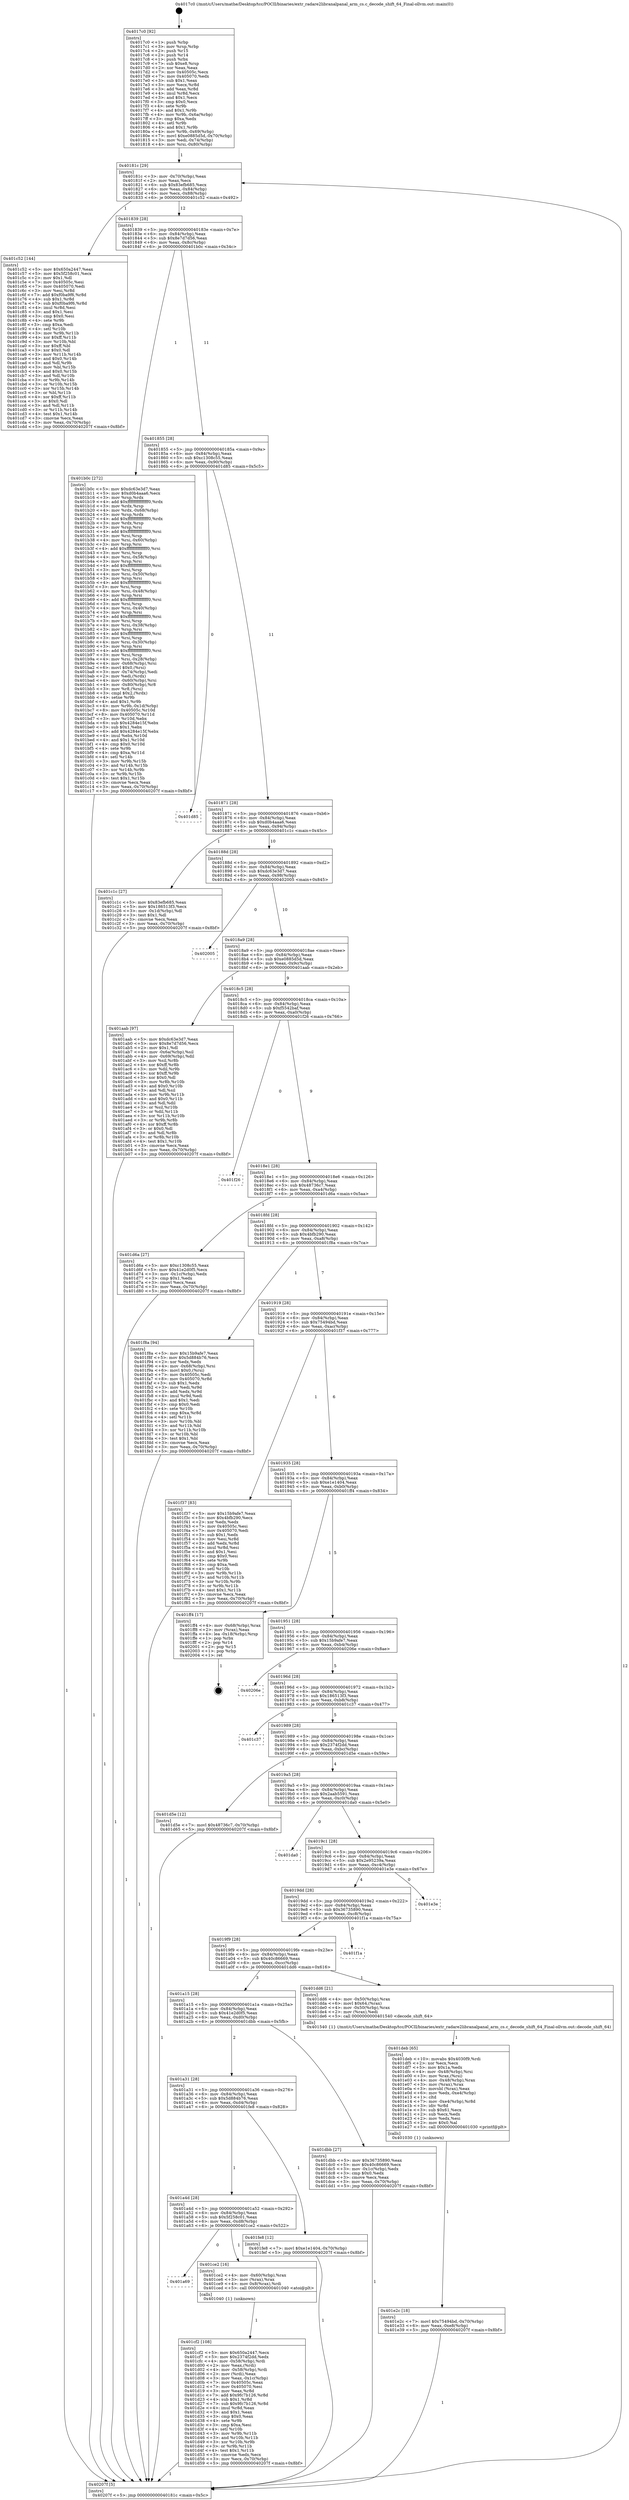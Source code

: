 digraph "0x4017c0" {
  label = "0x4017c0 (/mnt/c/Users/mathe/Desktop/tcc/POCII/binaries/extr_radare2libranalpanal_arm_cs.c_decode_shift_64_Final-ollvm.out::main(0))"
  labelloc = "t"
  node[shape=record]

  Entry [label="",width=0.3,height=0.3,shape=circle,fillcolor=black,style=filled]
  "0x40181c" [label="{
     0x40181c [29]\l
     | [instrs]\l
     &nbsp;&nbsp;0x40181c \<+3\>: mov -0x70(%rbp),%eax\l
     &nbsp;&nbsp;0x40181f \<+2\>: mov %eax,%ecx\l
     &nbsp;&nbsp;0x401821 \<+6\>: sub $0x83efb685,%ecx\l
     &nbsp;&nbsp;0x401827 \<+6\>: mov %eax,-0x84(%rbp)\l
     &nbsp;&nbsp;0x40182d \<+6\>: mov %ecx,-0x88(%rbp)\l
     &nbsp;&nbsp;0x401833 \<+6\>: je 0000000000401c52 \<main+0x492\>\l
  }"]
  "0x401c52" [label="{
     0x401c52 [144]\l
     | [instrs]\l
     &nbsp;&nbsp;0x401c52 \<+5\>: mov $0x650a2447,%eax\l
     &nbsp;&nbsp;0x401c57 \<+5\>: mov $0x5f258c01,%ecx\l
     &nbsp;&nbsp;0x401c5c \<+2\>: mov $0x1,%dl\l
     &nbsp;&nbsp;0x401c5e \<+7\>: mov 0x40505c,%esi\l
     &nbsp;&nbsp;0x401c65 \<+7\>: mov 0x405070,%edi\l
     &nbsp;&nbsp;0x401c6c \<+3\>: mov %esi,%r8d\l
     &nbsp;&nbsp;0x401c6f \<+7\>: add $0xf0ba9f6,%r8d\l
     &nbsp;&nbsp;0x401c76 \<+4\>: sub $0x1,%r8d\l
     &nbsp;&nbsp;0x401c7a \<+7\>: sub $0xf0ba9f6,%r8d\l
     &nbsp;&nbsp;0x401c81 \<+4\>: imul %r8d,%esi\l
     &nbsp;&nbsp;0x401c85 \<+3\>: and $0x1,%esi\l
     &nbsp;&nbsp;0x401c88 \<+3\>: cmp $0x0,%esi\l
     &nbsp;&nbsp;0x401c8b \<+4\>: sete %r9b\l
     &nbsp;&nbsp;0x401c8f \<+3\>: cmp $0xa,%edi\l
     &nbsp;&nbsp;0x401c92 \<+4\>: setl %r10b\l
     &nbsp;&nbsp;0x401c96 \<+3\>: mov %r9b,%r11b\l
     &nbsp;&nbsp;0x401c99 \<+4\>: xor $0xff,%r11b\l
     &nbsp;&nbsp;0x401c9d \<+3\>: mov %r10b,%bl\l
     &nbsp;&nbsp;0x401ca0 \<+3\>: xor $0xff,%bl\l
     &nbsp;&nbsp;0x401ca3 \<+3\>: xor $0x0,%dl\l
     &nbsp;&nbsp;0x401ca6 \<+3\>: mov %r11b,%r14b\l
     &nbsp;&nbsp;0x401ca9 \<+4\>: and $0x0,%r14b\l
     &nbsp;&nbsp;0x401cad \<+3\>: and %dl,%r9b\l
     &nbsp;&nbsp;0x401cb0 \<+3\>: mov %bl,%r15b\l
     &nbsp;&nbsp;0x401cb3 \<+4\>: and $0x0,%r15b\l
     &nbsp;&nbsp;0x401cb7 \<+3\>: and %dl,%r10b\l
     &nbsp;&nbsp;0x401cba \<+3\>: or %r9b,%r14b\l
     &nbsp;&nbsp;0x401cbd \<+3\>: or %r10b,%r15b\l
     &nbsp;&nbsp;0x401cc0 \<+3\>: xor %r15b,%r14b\l
     &nbsp;&nbsp;0x401cc3 \<+3\>: or %bl,%r11b\l
     &nbsp;&nbsp;0x401cc6 \<+4\>: xor $0xff,%r11b\l
     &nbsp;&nbsp;0x401cca \<+3\>: or $0x0,%dl\l
     &nbsp;&nbsp;0x401ccd \<+3\>: and %dl,%r11b\l
     &nbsp;&nbsp;0x401cd0 \<+3\>: or %r11b,%r14b\l
     &nbsp;&nbsp;0x401cd3 \<+4\>: test $0x1,%r14b\l
     &nbsp;&nbsp;0x401cd7 \<+3\>: cmovne %ecx,%eax\l
     &nbsp;&nbsp;0x401cda \<+3\>: mov %eax,-0x70(%rbp)\l
     &nbsp;&nbsp;0x401cdd \<+5\>: jmp 000000000040207f \<main+0x8bf\>\l
  }"]
  "0x401839" [label="{
     0x401839 [28]\l
     | [instrs]\l
     &nbsp;&nbsp;0x401839 \<+5\>: jmp 000000000040183e \<main+0x7e\>\l
     &nbsp;&nbsp;0x40183e \<+6\>: mov -0x84(%rbp),%eax\l
     &nbsp;&nbsp;0x401844 \<+5\>: sub $0x8e7d7d56,%eax\l
     &nbsp;&nbsp;0x401849 \<+6\>: mov %eax,-0x8c(%rbp)\l
     &nbsp;&nbsp;0x40184f \<+6\>: je 0000000000401b0c \<main+0x34c\>\l
  }"]
  Exit [label="",width=0.3,height=0.3,shape=circle,fillcolor=black,style=filled,peripheries=2]
  "0x401b0c" [label="{
     0x401b0c [272]\l
     | [instrs]\l
     &nbsp;&nbsp;0x401b0c \<+5\>: mov $0xdc63e3d7,%eax\l
     &nbsp;&nbsp;0x401b11 \<+5\>: mov $0xd0b4aaa6,%ecx\l
     &nbsp;&nbsp;0x401b16 \<+3\>: mov %rsp,%rdx\l
     &nbsp;&nbsp;0x401b19 \<+4\>: add $0xfffffffffffffff0,%rdx\l
     &nbsp;&nbsp;0x401b1d \<+3\>: mov %rdx,%rsp\l
     &nbsp;&nbsp;0x401b20 \<+4\>: mov %rdx,-0x68(%rbp)\l
     &nbsp;&nbsp;0x401b24 \<+3\>: mov %rsp,%rdx\l
     &nbsp;&nbsp;0x401b27 \<+4\>: add $0xfffffffffffffff0,%rdx\l
     &nbsp;&nbsp;0x401b2b \<+3\>: mov %rdx,%rsp\l
     &nbsp;&nbsp;0x401b2e \<+3\>: mov %rsp,%rsi\l
     &nbsp;&nbsp;0x401b31 \<+4\>: add $0xfffffffffffffff0,%rsi\l
     &nbsp;&nbsp;0x401b35 \<+3\>: mov %rsi,%rsp\l
     &nbsp;&nbsp;0x401b38 \<+4\>: mov %rsi,-0x60(%rbp)\l
     &nbsp;&nbsp;0x401b3c \<+3\>: mov %rsp,%rsi\l
     &nbsp;&nbsp;0x401b3f \<+4\>: add $0xfffffffffffffff0,%rsi\l
     &nbsp;&nbsp;0x401b43 \<+3\>: mov %rsi,%rsp\l
     &nbsp;&nbsp;0x401b46 \<+4\>: mov %rsi,-0x58(%rbp)\l
     &nbsp;&nbsp;0x401b4a \<+3\>: mov %rsp,%rsi\l
     &nbsp;&nbsp;0x401b4d \<+4\>: add $0xfffffffffffffff0,%rsi\l
     &nbsp;&nbsp;0x401b51 \<+3\>: mov %rsi,%rsp\l
     &nbsp;&nbsp;0x401b54 \<+4\>: mov %rsi,-0x50(%rbp)\l
     &nbsp;&nbsp;0x401b58 \<+3\>: mov %rsp,%rsi\l
     &nbsp;&nbsp;0x401b5b \<+4\>: add $0xfffffffffffffff0,%rsi\l
     &nbsp;&nbsp;0x401b5f \<+3\>: mov %rsi,%rsp\l
     &nbsp;&nbsp;0x401b62 \<+4\>: mov %rsi,-0x48(%rbp)\l
     &nbsp;&nbsp;0x401b66 \<+3\>: mov %rsp,%rsi\l
     &nbsp;&nbsp;0x401b69 \<+4\>: add $0xfffffffffffffff0,%rsi\l
     &nbsp;&nbsp;0x401b6d \<+3\>: mov %rsi,%rsp\l
     &nbsp;&nbsp;0x401b70 \<+4\>: mov %rsi,-0x40(%rbp)\l
     &nbsp;&nbsp;0x401b74 \<+3\>: mov %rsp,%rsi\l
     &nbsp;&nbsp;0x401b77 \<+4\>: add $0xfffffffffffffff0,%rsi\l
     &nbsp;&nbsp;0x401b7b \<+3\>: mov %rsi,%rsp\l
     &nbsp;&nbsp;0x401b7e \<+4\>: mov %rsi,-0x38(%rbp)\l
     &nbsp;&nbsp;0x401b82 \<+3\>: mov %rsp,%rsi\l
     &nbsp;&nbsp;0x401b85 \<+4\>: add $0xfffffffffffffff0,%rsi\l
     &nbsp;&nbsp;0x401b89 \<+3\>: mov %rsi,%rsp\l
     &nbsp;&nbsp;0x401b8c \<+4\>: mov %rsi,-0x30(%rbp)\l
     &nbsp;&nbsp;0x401b90 \<+3\>: mov %rsp,%rsi\l
     &nbsp;&nbsp;0x401b93 \<+4\>: add $0xfffffffffffffff0,%rsi\l
     &nbsp;&nbsp;0x401b97 \<+3\>: mov %rsi,%rsp\l
     &nbsp;&nbsp;0x401b9a \<+4\>: mov %rsi,-0x28(%rbp)\l
     &nbsp;&nbsp;0x401b9e \<+4\>: mov -0x68(%rbp),%rsi\l
     &nbsp;&nbsp;0x401ba2 \<+6\>: movl $0x0,(%rsi)\l
     &nbsp;&nbsp;0x401ba8 \<+3\>: mov -0x74(%rbp),%edi\l
     &nbsp;&nbsp;0x401bab \<+2\>: mov %edi,(%rdx)\l
     &nbsp;&nbsp;0x401bad \<+4\>: mov -0x60(%rbp),%rsi\l
     &nbsp;&nbsp;0x401bb1 \<+4\>: mov -0x80(%rbp),%r8\l
     &nbsp;&nbsp;0x401bb5 \<+3\>: mov %r8,(%rsi)\l
     &nbsp;&nbsp;0x401bb8 \<+3\>: cmpl $0x2,(%rdx)\l
     &nbsp;&nbsp;0x401bbb \<+4\>: setne %r9b\l
     &nbsp;&nbsp;0x401bbf \<+4\>: and $0x1,%r9b\l
     &nbsp;&nbsp;0x401bc3 \<+4\>: mov %r9b,-0x1d(%rbp)\l
     &nbsp;&nbsp;0x401bc7 \<+8\>: mov 0x40505c,%r10d\l
     &nbsp;&nbsp;0x401bcf \<+8\>: mov 0x405070,%r11d\l
     &nbsp;&nbsp;0x401bd7 \<+3\>: mov %r10d,%ebx\l
     &nbsp;&nbsp;0x401bda \<+6\>: sub $0x4284e15f,%ebx\l
     &nbsp;&nbsp;0x401be0 \<+3\>: sub $0x1,%ebx\l
     &nbsp;&nbsp;0x401be3 \<+6\>: add $0x4284e15f,%ebx\l
     &nbsp;&nbsp;0x401be9 \<+4\>: imul %ebx,%r10d\l
     &nbsp;&nbsp;0x401bed \<+4\>: and $0x1,%r10d\l
     &nbsp;&nbsp;0x401bf1 \<+4\>: cmp $0x0,%r10d\l
     &nbsp;&nbsp;0x401bf5 \<+4\>: sete %r9b\l
     &nbsp;&nbsp;0x401bf9 \<+4\>: cmp $0xa,%r11d\l
     &nbsp;&nbsp;0x401bfd \<+4\>: setl %r14b\l
     &nbsp;&nbsp;0x401c01 \<+3\>: mov %r9b,%r15b\l
     &nbsp;&nbsp;0x401c04 \<+3\>: and %r14b,%r15b\l
     &nbsp;&nbsp;0x401c07 \<+3\>: xor %r14b,%r9b\l
     &nbsp;&nbsp;0x401c0a \<+3\>: or %r9b,%r15b\l
     &nbsp;&nbsp;0x401c0d \<+4\>: test $0x1,%r15b\l
     &nbsp;&nbsp;0x401c11 \<+3\>: cmovne %ecx,%eax\l
     &nbsp;&nbsp;0x401c14 \<+3\>: mov %eax,-0x70(%rbp)\l
     &nbsp;&nbsp;0x401c17 \<+5\>: jmp 000000000040207f \<main+0x8bf\>\l
  }"]
  "0x401855" [label="{
     0x401855 [28]\l
     | [instrs]\l
     &nbsp;&nbsp;0x401855 \<+5\>: jmp 000000000040185a \<main+0x9a\>\l
     &nbsp;&nbsp;0x40185a \<+6\>: mov -0x84(%rbp),%eax\l
     &nbsp;&nbsp;0x401860 \<+5\>: sub $0xc1308c55,%eax\l
     &nbsp;&nbsp;0x401865 \<+6\>: mov %eax,-0x90(%rbp)\l
     &nbsp;&nbsp;0x40186b \<+6\>: je 0000000000401d85 \<main+0x5c5\>\l
  }"]
  "0x401e2c" [label="{
     0x401e2c [18]\l
     | [instrs]\l
     &nbsp;&nbsp;0x401e2c \<+7\>: movl $0x75494bd,-0x70(%rbp)\l
     &nbsp;&nbsp;0x401e33 \<+6\>: mov %eax,-0xe8(%rbp)\l
     &nbsp;&nbsp;0x401e39 \<+5\>: jmp 000000000040207f \<main+0x8bf\>\l
  }"]
  "0x401d85" [label="{
     0x401d85\l
  }", style=dashed]
  "0x401871" [label="{
     0x401871 [28]\l
     | [instrs]\l
     &nbsp;&nbsp;0x401871 \<+5\>: jmp 0000000000401876 \<main+0xb6\>\l
     &nbsp;&nbsp;0x401876 \<+6\>: mov -0x84(%rbp),%eax\l
     &nbsp;&nbsp;0x40187c \<+5\>: sub $0xd0b4aaa6,%eax\l
     &nbsp;&nbsp;0x401881 \<+6\>: mov %eax,-0x94(%rbp)\l
     &nbsp;&nbsp;0x401887 \<+6\>: je 0000000000401c1c \<main+0x45c\>\l
  }"]
  "0x401deb" [label="{
     0x401deb [65]\l
     | [instrs]\l
     &nbsp;&nbsp;0x401deb \<+10\>: movabs $0x4030f9,%rdi\l
     &nbsp;&nbsp;0x401df5 \<+2\>: xor %ecx,%ecx\l
     &nbsp;&nbsp;0x401df7 \<+5\>: mov $0x1a,%edx\l
     &nbsp;&nbsp;0x401dfc \<+4\>: mov -0x48(%rbp),%rsi\l
     &nbsp;&nbsp;0x401e00 \<+3\>: mov %rax,(%rsi)\l
     &nbsp;&nbsp;0x401e03 \<+4\>: mov -0x48(%rbp),%rax\l
     &nbsp;&nbsp;0x401e07 \<+3\>: mov (%rax),%rax\l
     &nbsp;&nbsp;0x401e0a \<+3\>: movsbl (%rax),%eax\l
     &nbsp;&nbsp;0x401e0d \<+6\>: mov %edx,-0xe4(%rbp)\l
     &nbsp;&nbsp;0x401e13 \<+1\>: cltd\l
     &nbsp;&nbsp;0x401e14 \<+7\>: mov -0xe4(%rbp),%r8d\l
     &nbsp;&nbsp;0x401e1b \<+3\>: idiv %r8d\l
     &nbsp;&nbsp;0x401e1e \<+3\>: sub $0x61,%ecx\l
     &nbsp;&nbsp;0x401e21 \<+2\>: sub %ecx,%edx\l
     &nbsp;&nbsp;0x401e23 \<+2\>: mov %edx,%esi\l
     &nbsp;&nbsp;0x401e25 \<+2\>: mov $0x0,%al\l
     &nbsp;&nbsp;0x401e27 \<+5\>: call 0000000000401030 \<printf@plt\>\l
     | [calls]\l
     &nbsp;&nbsp;0x401030 \{1\} (unknown)\l
  }"]
  "0x401c1c" [label="{
     0x401c1c [27]\l
     | [instrs]\l
     &nbsp;&nbsp;0x401c1c \<+5\>: mov $0x83efb685,%eax\l
     &nbsp;&nbsp;0x401c21 \<+5\>: mov $0x186513f3,%ecx\l
     &nbsp;&nbsp;0x401c26 \<+3\>: mov -0x1d(%rbp),%dl\l
     &nbsp;&nbsp;0x401c29 \<+3\>: test $0x1,%dl\l
     &nbsp;&nbsp;0x401c2c \<+3\>: cmovne %ecx,%eax\l
     &nbsp;&nbsp;0x401c2f \<+3\>: mov %eax,-0x70(%rbp)\l
     &nbsp;&nbsp;0x401c32 \<+5\>: jmp 000000000040207f \<main+0x8bf\>\l
  }"]
  "0x40188d" [label="{
     0x40188d [28]\l
     | [instrs]\l
     &nbsp;&nbsp;0x40188d \<+5\>: jmp 0000000000401892 \<main+0xd2\>\l
     &nbsp;&nbsp;0x401892 \<+6\>: mov -0x84(%rbp),%eax\l
     &nbsp;&nbsp;0x401898 \<+5\>: sub $0xdc63e3d7,%eax\l
     &nbsp;&nbsp;0x40189d \<+6\>: mov %eax,-0x98(%rbp)\l
     &nbsp;&nbsp;0x4018a3 \<+6\>: je 0000000000402005 \<main+0x845\>\l
  }"]
  "0x401cf2" [label="{
     0x401cf2 [108]\l
     | [instrs]\l
     &nbsp;&nbsp;0x401cf2 \<+5\>: mov $0x650a2447,%ecx\l
     &nbsp;&nbsp;0x401cf7 \<+5\>: mov $0x2374f2dd,%edx\l
     &nbsp;&nbsp;0x401cfc \<+4\>: mov -0x58(%rbp),%rdi\l
     &nbsp;&nbsp;0x401d00 \<+2\>: mov %eax,(%rdi)\l
     &nbsp;&nbsp;0x401d02 \<+4\>: mov -0x58(%rbp),%rdi\l
     &nbsp;&nbsp;0x401d06 \<+2\>: mov (%rdi),%eax\l
     &nbsp;&nbsp;0x401d08 \<+3\>: mov %eax,-0x1c(%rbp)\l
     &nbsp;&nbsp;0x401d0b \<+7\>: mov 0x40505c,%eax\l
     &nbsp;&nbsp;0x401d12 \<+7\>: mov 0x405070,%esi\l
     &nbsp;&nbsp;0x401d19 \<+3\>: mov %eax,%r8d\l
     &nbsp;&nbsp;0x401d1c \<+7\>: add $0x9fc7b126,%r8d\l
     &nbsp;&nbsp;0x401d23 \<+4\>: sub $0x1,%r8d\l
     &nbsp;&nbsp;0x401d27 \<+7\>: sub $0x9fc7b126,%r8d\l
     &nbsp;&nbsp;0x401d2e \<+4\>: imul %r8d,%eax\l
     &nbsp;&nbsp;0x401d32 \<+3\>: and $0x1,%eax\l
     &nbsp;&nbsp;0x401d35 \<+3\>: cmp $0x0,%eax\l
     &nbsp;&nbsp;0x401d38 \<+4\>: sete %r9b\l
     &nbsp;&nbsp;0x401d3c \<+3\>: cmp $0xa,%esi\l
     &nbsp;&nbsp;0x401d3f \<+4\>: setl %r10b\l
     &nbsp;&nbsp;0x401d43 \<+3\>: mov %r9b,%r11b\l
     &nbsp;&nbsp;0x401d46 \<+3\>: and %r10b,%r11b\l
     &nbsp;&nbsp;0x401d49 \<+3\>: xor %r10b,%r9b\l
     &nbsp;&nbsp;0x401d4c \<+3\>: or %r9b,%r11b\l
     &nbsp;&nbsp;0x401d4f \<+4\>: test $0x1,%r11b\l
     &nbsp;&nbsp;0x401d53 \<+3\>: cmovne %edx,%ecx\l
     &nbsp;&nbsp;0x401d56 \<+3\>: mov %ecx,-0x70(%rbp)\l
     &nbsp;&nbsp;0x401d59 \<+5\>: jmp 000000000040207f \<main+0x8bf\>\l
  }"]
  "0x402005" [label="{
     0x402005\l
  }", style=dashed]
  "0x4018a9" [label="{
     0x4018a9 [28]\l
     | [instrs]\l
     &nbsp;&nbsp;0x4018a9 \<+5\>: jmp 00000000004018ae \<main+0xee\>\l
     &nbsp;&nbsp;0x4018ae \<+6\>: mov -0x84(%rbp),%eax\l
     &nbsp;&nbsp;0x4018b4 \<+5\>: sub $0xe0885d5d,%eax\l
     &nbsp;&nbsp;0x4018b9 \<+6\>: mov %eax,-0x9c(%rbp)\l
     &nbsp;&nbsp;0x4018bf \<+6\>: je 0000000000401aab \<main+0x2eb\>\l
  }"]
  "0x401a69" [label="{
     0x401a69\l
  }", style=dashed]
  "0x401aab" [label="{
     0x401aab [97]\l
     | [instrs]\l
     &nbsp;&nbsp;0x401aab \<+5\>: mov $0xdc63e3d7,%eax\l
     &nbsp;&nbsp;0x401ab0 \<+5\>: mov $0x8e7d7d56,%ecx\l
     &nbsp;&nbsp;0x401ab5 \<+2\>: mov $0x1,%dl\l
     &nbsp;&nbsp;0x401ab7 \<+4\>: mov -0x6a(%rbp),%sil\l
     &nbsp;&nbsp;0x401abb \<+4\>: mov -0x69(%rbp),%dil\l
     &nbsp;&nbsp;0x401abf \<+3\>: mov %sil,%r8b\l
     &nbsp;&nbsp;0x401ac2 \<+4\>: xor $0xff,%r8b\l
     &nbsp;&nbsp;0x401ac6 \<+3\>: mov %dil,%r9b\l
     &nbsp;&nbsp;0x401ac9 \<+4\>: xor $0xff,%r9b\l
     &nbsp;&nbsp;0x401acd \<+3\>: xor $0x0,%dl\l
     &nbsp;&nbsp;0x401ad0 \<+3\>: mov %r8b,%r10b\l
     &nbsp;&nbsp;0x401ad3 \<+4\>: and $0x0,%r10b\l
     &nbsp;&nbsp;0x401ad7 \<+3\>: and %dl,%sil\l
     &nbsp;&nbsp;0x401ada \<+3\>: mov %r9b,%r11b\l
     &nbsp;&nbsp;0x401add \<+4\>: and $0x0,%r11b\l
     &nbsp;&nbsp;0x401ae1 \<+3\>: and %dl,%dil\l
     &nbsp;&nbsp;0x401ae4 \<+3\>: or %sil,%r10b\l
     &nbsp;&nbsp;0x401ae7 \<+3\>: or %dil,%r11b\l
     &nbsp;&nbsp;0x401aea \<+3\>: xor %r11b,%r10b\l
     &nbsp;&nbsp;0x401aed \<+3\>: or %r9b,%r8b\l
     &nbsp;&nbsp;0x401af0 \<+4\>: xor $0xff,%r8b\l
     &nbsp;&nbsp;0x401af4 \<+3\>: or $0x0,%dl\l
     &nbsp;&nbsp;0x401af7 \<+3\>: and %dl,%r8b\l
     &nbsp;&nbsp;0x401afa \<+3\>: or %r8b,%r10b\l
     &nbsp;&nbsp;0x401afd \<+4\>: test $0x1,%r10b\l
     &nbsp;&nbsp;0x401b01 \<+3\>: cmovne %ecx,%eax\l
     &nbsp;&nbsp;0x401b04 \<+3\>: mov %eax,-0x70(%rbp)\l
     &nbsp;&nbsp;0x401b07 \<+5\>: jmp 000000000040207f \<main+0x8bf\>\l
  }"]
  "0x4018c5" [label="{
     0x4018c5 [28]\l
     | [instrs]\l
     &nbsp;&nbsp;0x4018c5 \<+5\>: jmp 00000000004018ca \<main+0x10a\>\l
     &nbsp;&nbsp;0x4018ca \<+6\>: mov -0x84(%rbp),%eax\l
     &nbsp;&nbsp;0x4018d0 \<+5\>: sub $0xf5542baf,%eax\l
     &nbsp;&nbsp;0x4018d5 \<+6\>: mov %eax,-0xa0(%rbp)\l
     &nbsp;&nbsp;0x4018db \<+6\>: je 0000000000401f26 \<main+0x766\>\l
  }"]
  "0x40207f" [label="{
     0x40207f [5]\l
     | [instrs]\l
     &nbsp;&nbsp;0x40207f \<+5\>: jmp 000000000040181c \<main+0x5c\>\l
  }"]
  "0x4017c0" [label="{
     0x4017c0 [92]\l
     | [instrs]\l
     &nbsp;&nbsp;0x4017c0 \<+1\>: push %rbp\l
     &nbsp;&nbsp;0x4017c1 \<+3\>: mov %rsp,%rbp\l
     &nbsp;&nbsp;0x4017c4 \<+2\>: push %r15\l
     &nbsp;&nbsp;0x4017c6 \<+2\>: push %r14\l
     &nbsp;&nbsp;0x4017c8 \<+1\>: push %rbx\l
     &nbsp;&nbsp;0x4017c9 \<+7\>: sub $0xe8,%rsp\l
     &nbsp;&nbsp;0x4017d0 \<+2\>: xor %eax,%eax\l
     &nbsp;&nbsp;0x4017d2 \<+7\>: mov 0x40505c,%ecx\l
     &nbsp;&nbsp;0x4017d9 \<+7\>: mov 0x405070,%edx\l
     &nbsp;&nbsp;0x4017e0 \<+3\>: sub $0x1,%eax\l
     &nbsp;&nbsp;0x4017e3 \<+3\>: mov %ecx,%r8d\l
     &nbsp;&nbsp;0x4017e6 \<+3\>: add %eax,%r8d\l
     &nbsp;&nbsp;0x4017e9 \<+4\>: imul %r8d,%ecx\l
     &nbsp;&nbsp;0x4017ed \<+3\>: and $0x1,%ecx\l
     &nbsp;&nbsp;0x4017f0 \<+3\>: cmp $0x0,%ecx\l
     &nbsp;&nbsp;0x4017f3 \<+4\>: sete %r9b\l
     &nbsp;&nbsp;0x4017f7 \<+4\>: and $0x1,%r9b\l
     &nbsp;&nbsp;0x4017fb \<+4\>: mov %r9b,-0x6a(%rbp)\l
     &nbsp;&nbsp;0x4017ff \<+3\>: cmp $0xa,%edx\l
     &nbsp;&nbsp;0x401802 \<+4\>: setl %r9b\l
     &nbsp;&nbsp;0x401806 \<+4\>: and $0x1,%r9b\l
     &nbsp;&nbsp;0x40180a \<+4\>: mov %r9b,-0x69(%rbp)\l
     &nbsp;&nbsp;0x40180e \<+7\>: movl $0xe0885d5d,-0x70(%rbp)\l
     &nbsp;&nbsp;0x401815 \<+3\>: mov %edi,-0x74(%rbp)\l
     &nbsp;&nbsp;0x401818 \<+4\>: mov %rsi,-0x80(%rbp)\l
  }"]
  "0x401ce2" [label="{
     0x401ce2 [16]\l
     | [instrs]\l
     &nbsp;&nbsp;0x401ce2 \<+4\>: mov -0x60(%rbp),%rax\l
     &nbsp;&nbsp;0x401ce6 \<+3\>: mov (%rax),%rax\l
     &nbsp;&nbsp;0x401ce9 \<+4\>: mov 0x8(%rax),%rdi\l
     &nbsp;&nbsp;0x401ced \<+5\>: call 0000000000401040 \<atoi@plt\>\l
     | [calls]\l
     &nbsp;&nbsp;0x401040 \{1\} (unknown)\l
  }"]
  "0x401a4d" [label="{
     0x401a4d [28]\l
     | [instrs]\l
     &nbsp;&nbsp;0x401a4d \<+5\>: jmp 0000000000401a52 \<main+0x292\>\l
     &nbsp;&nbsp;0x401a52 \<+6\>: mov -0x84(%rbp),%eax\l
     &nbsp;&nbsp;0x401a58 \<+5\>: sub $0x5f258c01,%eax\l
     &nbsp;&nbsp;0x401a5d \<+6\>: mov %eax,-0xd8(%rbp)\l
     &nbsp;&nbsp;0x401a63 \<+6\>: je 0000000000401ce2 \<main+0x522\>\l
  }"]
  "0x401f26" [label="{
     0x401f26\l
  }", style=dashed]
  "0x4018e1" [label="{
     0x4018e1 [28]\l
     | [instrs]\l
     &nbsp;&nbsp;0x4018e1 \<+5\>: jmp 00000000004018e6 \<main+0x126\>\l
     &nbsp;&nbsp;0x4018e6 \<+6\>: mov -0x84(%rbp),%eax\l
     &nbsp;&nbsp;0x4018ec \<+5\>: sub $0x48736c7,%eax\l
     &nbsp;&nbsp;0x4018f1 \<+6\>: mov %eax,-0xa4(%rbp)\l
     &nbsp;&nbsp;0x4018f7 \<+6\>: je 0000000000401d6a \<main+0x5aa\>\l
  }"]
  "0x401fe8" [label="{
     0x401fe8 [12]\l
     | [instrs]\l
     &nbsp;&nbsp;0x401fe8 \<+7\>: movl $0xe1e1404,-0x70(%rbp)\l
     &nbsp;&nbsp;0x401fef \<+5\>: jmp 000000000040207f \<main+0x8bf\>\l
  }"]
  "0x401d6a" [label="{
     0x401d6a [27]\l
     | [instrs]\l
     &nbsp;&nbsp;0x401d6a \<+5\>: mov $0xc1308c55,%eax\l
     &nbsp;&nbsp;0x401d6f \<+5\>: mov $0x41e2d0f5,%ecx\l
     &nbsp;&nbsp;0x401d74 \<+3\>: mov -0x1c(%rbp),%edx\l
     &nbsp;&nbsp;0x401d77 \<+3\>: cmp $0x1,%edx\l
     &nbsp;&nbsp;0x401d7a \<+3\>: cmovl %ecx,%eax\l
     &nbsp;&nbsp;0x401d7d \<+3\>: mov %eax,-0x70(%rbp)\l
     &nbsp;&nbsp;0x401d80 \<+5\>: jmp 000000000040207f \<main+0x8bf\>\l
  }"]
  "0x4018fd" [label="{
     0x4018fd [28]\l
     | [instrs]\l
     &nbsp;&nbsp;0x4018fd \<+5\>: jmp 0000000000401902 \<main+0x142\>\l
     &nbsp;&nbsp;0x401902 \<+6\>: mov -0x84(%rbp),%eax\l
     &nbsp;&nbsp;0x401908 \<+5\>: sub $0x4bfb290,%eax\l
     &nbsp;&nbsp;0x40190d \<+6\>: mov %eax,-0xa8(%rbp)\l
     &nbsp;&nbsp;0x401913 \<+6\>: je 0000000000401f8a \<main+0x7ca\>\l
  }"]
  "0x401a31" [label="{
     0x401a31 [28]\l
     | [instrs]\l
     &nbsp;&nbsp;0x401a31 \<+5\>: jmp 0000000000401a36 \<main+0x276\>\l
     &nbsp;&nbsp;0x401a36 \<+6\>: mov -0x84(%rbp),%eax\l
     &nbsp;&nbsp;0x401a3c \<+5\>: sub $0x5d884b76,%eax\l
     &nbsp;&nbsp;0x401a41 \<+6\>: mov %eax,-0xd4(%rbp)\l
     &nbsp;&nbsp;0x401a47 \<+6\>: je 0000000000401fe8 \<main+0x828\>\l
  }"]
  "0x401f8a" [label="{
     0x401f8a [94]\l
     | [instrs]\l
     &nbsp;&nbsp;0x401f8a \<+5\>: mov $0x15b9afe7,%eax\l
     &nbsp;&nbsp;0x401f8f \<+5\>: mov $0x5d884b76,%ecx\l
     &nbsp;&nbsp;0x401f94 \<+2\>: xor %edx,%edx\l
     &nbsp;&nbsp;0x401f96 \<+4\>: mov -0x68(%rbp),%rsi\l
     &nbsp;&nbsp;0x401f9a \<+6\>: movl $0x0,(%rsi)\l
     &nbsp;&nbsp;0x401fa0 \<+7\>: mov 0x40505c,%edi\l
     &nbsp;&nbsp;0x401fa7 \<+8\>: mov 0x405070,%r8d\l
     &nbsp;&nbsp;0x401faf \<+3\>: sub $0x1,%edx\l
     &nbsp;&nbsp;0x401fb2 \<+3\>: mov %edi,%r9d\l
     &nbsp;&nbsp;0x401fb5 \<+3\>: add %edx,%r9d\l
     &nbsp;&nbsp;0x401fb8 \<+4\>: imul %r9d,%edi\l
     &nbsp;&nbsp;0x401fbc \<+3\>: and $0x1,%edi\l
     &nbsp;&nbsp;0x401fbf \<+3\>: cmp $0x0,%edi\l
     &nbsp;&nbsp;0x401fc2 \<+4\>: sete %r10b\l
     &nbsp;&nbsp;0x401fc6 \<+4\>: cmp $0xa,%r8d\l
     &nbsp;&nbsp;0x401fca \<+4\>: setl %r11b\l
     &nbsp;&nbsp;0x401fce \<+3\>: mov %r10b,%bl\l
     &nbsp;&nbsp;0x401fd1 \<+3\>: and %r11b,%bl\l
     &nbsp;&nbsp;0x401fd4 \<+3\>: xor %r11b,%r10b\l
     &nbsp;&nbsp;0x401fd7 \<+3\>: or %r10b,%bl\l
     &nbsp;&nbsp;0x401fda \<+3\>: test $0x1,%bl\l
     &nbsp;&nbsp;0x401fdd \<+3\>: cmovne %ecx,%eax\l
     &nbsp;&nbsp;0x401fe0 \<+3\>: mov %eax,-0x70(%rbp)\l
     &nbsp;&nbsp;0x401fe3 \<+5\>: jmp 000000000040207f \<main+0x8bf\>\l
  }"]
  "0x401919" [label="{
     0x401919 [28]\l
     | [instrs]\l
     &nbsp;&nbsp;0x401919 \<+5\>: jmp 000000000040191e \<main+0x15e\>\l
     &nbsp;&nbsp;0x40191e \<+6\>: mov -0x84(%rbp),%eax\l
     &nbsp;&nbsp;0x401924 \<+5\>: sub $0x75494bd,%eax\l
     &nbsp;&nbsp;0x401929 \<+6\>: mov %eax,-0xac(%rbp)\l
     &nbsp;&nbsp;0x40192f \<+6\>: je 0000000000401f37 \<main+0x777\>\l
  }"]
  "0x401dbb" [label="{
     0x401dbb [27]\l
     | [instrs]\l
     &nbsp;&nbsp;0x401dbb \<+5\>: mov $0x36735890,%eax\l
     &nbsp;&nbsp;0x401dc0 \<+5\>: mov $0x40c86669,%ecx\l
     &nbsp;&nbsp;0x401dc5 \<+3\>: mov -0x1c(%rbp),%edx\l
     &nbsp;&nbsp;0x401dc8 \<+3\>: cmp $0x0,%edx\l
     &nbsp;&nbsp;0x401dcb \<+3\>: cmove %ecx,%eax\l
     &nbsp;&nbsp;0x401dce \<+3\>: mov %eax,-0x70(%rbp)\l
     &nbsp;&nbsp;0x401dd1 \<+5\>: jmp 000000000040207f \<main+0x8bf\>\l
  }"]
  "0x401f37" [label="{
     0x401f37 [83]\l
     | [instrs]\l
     &nbsp;&nbsp;0x401f37 \<+5\>: mov $0x15b9afe7,%eax\l
     &nbsp;&nbsp;0x401f3c \<+5\>: mov $0x4bfb290,%ecx\l
     &nbsp;&nbsp;0x401f41 \<+2\>: xor %edx,%edx\l
     &nbsp;&nbsp;0x401f43 \<+7\>: mov 0x40505c,%esi\l
     &nbsp;&nbsp;0x401f4a \<+7\>: mov 0x405070,%edi\l
     &nbsp;&nbsp;0x401f51 \<+3\>: sub $0x1,%edx\l
     &nbsp;&nbsp;0x401f54 \<+3\>: mov %esi,%r8d\l
     &nbsp;&nbsp;0x401f57 \<+3\>: add %edx,%r8d\l
     &nbsp;&nbsp;0x401f5a \<+4\>: imul %r8d,%esi\l
     &nbsp;&nbsp;0x401f5e \<+3\>: and $0x1,%esi\l
     &nbsp;&nbsp;0x401f61 \<+3\>: cmp $0x0,%esi\l
     &nbsp;&nbsp;0x401f64 \<+4\>: sete %r9b\l
     &nbsp;&nbsp;0x401f68 \<+3\>: cmp $0xa,%edi\l
     &nbsp;&nbsp;0x401f6b \<+4\>: setl %r10b\l
     &nbsp;&nbsp;0x401f6f \<+3\>: mov %r9b,%r11b\l
     &nbsp;&nbsp;0x401f72 \<+3\>: and %r10b,%r11b\l
     &nbsp;&nbsp;0x401f75 \<+3\>: xor %r10b,%r9b\l
     &nbsp;&nbsp;0x401f78 \<+3\>: or %r9b,%r11b\l
     &nbsp;&nbsp;0x401f7b \<+4\>: test $0x1,%r11b\l
     &nbsp;&nbsp;0x401f7f \<+3\>: cmovne %ecx,%eax\l
     &nbsp;&nbsp;0x401f82 \<+3\>: mov %eax,-0x70(%rbp)\l
     &nbsp;&nbsp;0x401f85 \<+5\>: jmp 000000000040207f \<main+0x8bf\>\l
  }"]
  "0x401935" [label="{
     0x401935 [28]\l
     | [instrs]\l
     &nbsp;&nbsp;0x401935 \<+5\>: jmp 000000000040193a \<main+0x17a\>\l
     &nbsp;&nbsp;0x40193a \<+6\>: mov -0x84(%rbp),%eax\l
     &nbsp;&nbsp;0x401940 \<+5\>: sub $0xe1e1404,%eax\l
     &nbsp;&nbsp;0x401945 \<+6\>: mov %eax,-0xb0(%rbp)\l
     &nbsp;&nbsp;0x40194b \<+6\>: je 0000000000401ff4 \<main+0x834\>\l
  }"]
  "0x401a15" [label="{
     0x401a15 [28]\l
     | [instrs]\l
     &nbsp;&nbsp;0x401a15 \<+5\>: jmp 0000000000401a1a \<main+0x25a\>\l
     &nbsp;&nbsp;0x401a1a \<+6\>: mov -0x84(%rbp),%eax\l
     &nbsp;&nbsp;0x401a20 \<+5\>: sub $0x41e2d0f5,%eax\l
     &nbsp;&nbsp;0x401a25 \<+6\>: mov %eax,-0xd0(%rbp)\l
     &nbsp;&nbsp;0x401a2b \<+6\>: je 0000000000401dbb \<main+0x5fb\>\l
  }"]
  "0x401ff4" [label="{
     0x401ff4 [17]\l
     | [instrs]\l
     &nbsp;&nbsp;0x401ff4 \<+4\>: mov -0x68(%rbp),%rax\l
     &nbsp;&nbsp;0x401ff8 \<+2\>: mov (%rax),%eax\l
     &nbsp;&nbsp;0x401ffa \<+4\>: lea -0x18(%rbp),%rsp\l
     &nbsp;&nbsp;0x401ffe \<+1\>: pop %rbx\l
     &nbsp;&nbsp;0x401fff \<+2\>: pop %r14\l
     &nbsp;&nbsp;0x402001 \<+2\>: pop %r15\l
     &nbsp;&nbsp;0x402003 \<+1\>: pop %rbp\l
     &nbsp;&nbsp;0x402004 \<+1\>: ret\l
  }"]
  "0x401951" [label="{
     0x401951 [28]\l
     | [instrs]\l
     &nbsp;&nbsp;0x401951 \<+5\>: jmp 0000000000401956 \<main+0x196\>\l
     &nbsp;&nbsp;0x401956 \<+6\>: mov -0x84(%rbp),%eax\l
     &nbsp;&nbsp;0x40195c \<+5\>: sub $0x15b9afe7,%eax\l
     &nbsp;&nbsp;0x401961 \<+6\>: mov %eax,-0xb4(%rbp)\l
     &nbsp;&nbsp;0x401967 \<+6\>: je 000000000040206e \<main+0x8ae\>\l
  }"]
  "0x401dd6" [label="{
     0x401dd6 [21]\l
     | [instrs]\l
     &nbsp;&nbsp;0x401dd6 \<+4\>: mov -0x50(%rbp),%rax\l
     &nbsp;&nbsp;0x401dda \<+6\>: movl $0x64,(%rax)\l
     &nbsp;&nbsp;0x401de0 \<+4\>: mov -0x50(%rbp),%rax\l
     &nbsp;&nbsp;0x401de4 \<+2\>: mov (%rax),%edi\l
     &nbsp;&nbsp;0x401de6 \<+5\>: call 0000000000401540 \<decode_shift_64\>\l
     | [calls]\l
     &nbsp;&nbsp;0x401540 \{1\} (/mnt/c/Users/mathe/Desktop/tcc/POCII/binaries/extr_radare2libranalpanal_arm_cs.c_decode_shift_64_Final-ollvm.out::decode_shift_64)\l
  }"]
  "0x40206e" [label="{
     0x40206e\l
  }", style=dashed]
  "0x40196d" [label="{
     0x40196d [28]\l
     | [instrs]\l
     &nbsp;&nbsp;0x40196d \<+5\>: jmp 0000000000401972 \<main+0x1b2\>\l
     &nbsp;&nbsp;0x401972 \<+6\>: mov -0x84(%rbp),%eax\l
     &nbsp;&nbsp;0x401978 \<+5\>: sub $0x186513f3,%eax\l
     &nbsp;&nbsp;0x40197d \<+6\>: mov %eax,-0xb8(%rbp)\l
     &nbsp;&nbsp;0x401983 \<+6\>: je 0000000000401c37 \<main+0x477\>\l
  }"]
  "0x4019f9" [label="{
     0x4019f9 [28]\l
     | [instrs]\l
     &nbsp;&nbsp;0x4019f9 \<+5\>: jmp 00000000004019fe \<main+0x23e\>\l
     &nbsp;&nbsp;0x4019fe \<+6\>: mov -0x84(%rbp),%eax\l
     &nbsp;&nbsp;0x401a04 \<+5\>: sub $0x40c86669,%eax\l
     &nbsp;&nbsp;0x401a09 \<+6\>: mov %eax,-0xcc(%rbp)\l
     &nbsp;&nbsp;0x401a0f \<+6\>: je 0000000000401dd6 \<main+0x616\>\l
  }"]
  "0x401c37" [label="{
     0x401c37\l
  }", style=dashed]
  "0x401989" [label="{
     0x401989 [28]\l
     | [instrs]\l
     &nbsp;&nbsp;0x401989 \<+5\>: jmp 000000000040198e \<main+0x1ce\>\l
     &nbsp;&nbsp;0x40198e \<+6\>: mov -0x84(%rbp),%eax\l
     &nbsp;&nbsp;0x401994 \<+5\>: sub $0x2374f2dd,%eax\l
     &nbsp;&nbsp;0x401999 \<+6\>: mov %eax,-0xbc(%rbp)\l
     &nbsp;&nbsp;0x40199f \<+6\>: je 0000000000401d5e \<main+0x59e\>\l
  }"]
  "0x401f1a" [label="{
     0x401f1a\l
  }", style=dashed]
  "0x401d5e" [label="{
     0x401d5e [12]\l
     | [instrs]\l
     &nbsp;&nbsp;0x401d5e \<+7\>: movl $0x48736c7,-0x70(%rbp)\l
     &nbsp;&nbsp;0x401d65 \<+5\>: jmp 000000000040207f \<main+0x8bf\>\l
  }"]
  "0x4019a5" [label="{
     0x4019a5 [28]\l
     | [instrs]\l
     &nbsp;&nbsp;0x4019a5 \<+5\>: jmp 00000000004019aa \<main+0x1ea\>\l
     &nbsp;&nbsp;0x4019aa \<+6\>: mov -0x84(%rbp),%eax\l
     &nbsp;&nbsp;0x4019b0 \<+5\>: sub $0x2aab5591,%eax\l
     &nbsp;&nbsp;0x4019b5 \<+6\>: mov %eax,-0xc0(%rbp)\l
     &nbsp;&nbsp;0x4019bb \<+6\>: je 0000000000401da0 \<main+0x5e0\>\l
  }"]
  "0x4019dd" [label="{
     0x4019dd [28]\l
     | [instrs]\l
     &nbsp;&nbsp;0x4019dd \<+5\>: jmp 00000000004019e2 \<main+0x222\>\l
     &nbsp;&nbsp;0x4019e2 \<+6\>: mov -0x84(%rbp),%eax\l
     &nbsp;&nbsp;0x4019e8 \<+5\>: sub $0x36735890,%eax\l
     &nbsp;&nbsp;0x4019ed \<+6\>: mov %eax,-0xc8(%rbp)\l
     &nbsp;&nbsp;0x4019f3 \<+6\>: je 0000000000401f1a \<main+0x75a\>\l
  }"]
  "0x401da0" [label="{
     0x401da0\l
  }", style=dashed]
  "0x4019c1" [label="{
     0x4019c1 [28]\l
     | [instrs]\l
     &nbsp;&nbsp;0x4019c1 \<+5\>: jmp 00000000004019c6 \<main+0x206\>\l
     &nbsp;&nbsp;0x4019c6 \<+6\>: mov -0x84(%rbp),%eax\l
     &nbsp;&nbsp;0x4019cc \<+5\>: sub $0x2e95239a,%eax\l
     &nbsp;&nbsp;0x4019d1 \<+6\>: mov %eax,-0xc4(%rbp)\l
     &nbsp;&nbsp;0x4019d7 \<+6\>: je 0000000000401e3e \<main+0x67e\>\l
  }"]
  "0x401e3e" [label="{
     0x401e3e\l
  }", style=dashed]
  Entry -> "0x4017c0" [label=" 1"]
  "0x40181c" -> "0x401c52" [label=" 1"]
  "0x40181c" -> "0x401839" [label=" 12"]
  "0x401ff4" -> Exit [label=" 1"]
  "0x401839" -> "0x401b0c" [label=" 1"]
  "0x401839" -> "0x401855" [label=" 11"]
  "0x401fe8" -> "0x40207f" [label=" 1"]
  "0x401855" -> "0x401d85" [label=" 0"]
  "0x401855" -> "0x401871" [label=" 11"]
  "0x401f8a" -> "0x40207f" [label=" 1"]
  "0x401871" -> "0x401c1c" [label=" 1"]
  "0x401871" -> "0x40188d" [label=" 10"]
  "0x401f37" -> "0x40207f" [label=" 1"]
  "0x40188d" -> "0x402005" [label=" 0"]
  "0x40188d" -> "0x4018a9" [label=" 10"]
  "0x401e2c" -> "0x40207f" [label=" 1"]
  "0x4018a9" -> "0x401aab" [label=" 1"]
  "0x4018a9" -> "0x4018c5" [label=" 9"]
  "0x401aab" -> "0x40207f" [label=" 1"]
  "0x4017c0" -> "0x40181c" [label=" 1"]
  "0x40207f" -> "0x40181c" [label=" 12"]
  "0x401deb" -> "0x401e2c" [label=" 1"]
  "0x401b0c" -> "0x40207f" [label=" 1"]
  "0x401c1c" -> "0x40207f" [label=" 1"]
  "0x401c52" -> "0x40207f" [label=" 1"]
  "0x401dd6" -> "0x401deb" [label=" 1"]
  "0x4018c5" -> "0x401f26" [label=" 0"]
  "0x4018c5" -> "0x4018e1" [label=" 9"]
  "0x401d6a" -> "0x40207f" [label=" 1"]
  "0x4018e1" -> "0x401d6a" [label=" 1"]
  "0x4018e1" -> "0x4018fd" [label=" 8"]
  "0x401d5e" -> "0x40207f" [label=" 1"]
  "0x4018fd" -> "0x401f8a" [label=" 1"]
  "0x4018fd" -> "0x401919" [label=" 7"]
  "0x401ce2" -> "0x401cf2" [label=" 1"]
  "0x401919" -> "0x401f37" [label=" 1"]
  "0x401919" -> "0x401935" [label=" 6"]
  "0x401a4d" -> "0x401a69" [label=" 0"]
  "0x401935" -> "0x401ff4" [label=" 1"]
  "0x401935" -> "0x401951" [label=" 5"]
  "0x401dbb" -> "0x40207f" [label=" 1"]
  "0x401951" -> "0x40206e" [label=" 0"]
  "0x401951" -> "0x40196d" [label=" 5"]
  "0x401a31" -> "0x401a4d" [label=" 1"]
  "0x40196d" -> "0x401c37" [label=" 0"]
  "0x40196d" -> "0x401989" [label=" 5"]
  "0x401cf2" -> "0x40207f" [label=" 1"]
  "0x401989" -> "0x401d5e" [label=" 1"]
  "0x401989" -> "0x4019a5" [label=" 4"]
  "0x401a15" -> "0x401a31" [label=" 2"]
  "0x4019a5" -> "0x401da0" [label=" 0"]
  "0x4019a5" -> "0x4019c1" [label=" 4"]
  "0x401a4d" -> "0x401ce2" [label=" 1"]
  "0x4019c1" -> "0x401e3e" [label=" 0"]
  "0x4019c1" -> "0x4019dd" [label=" 4"]
  "0x401a15" -> "0x401dbb" [label=" 1"]
  "0x4019dd" -> "0x401f1a" [label=" 0"]
  "0x4019dd" -> "0x4019f9" [label=" 4"]
  "0x401a31" -> "0x401fe8" [label=" 1"]
  "0x4019f9" -> "0x401dd6" [label=" 1"]
  "0x4019f9" -> "0x401a15" [label=" 3"]
}
